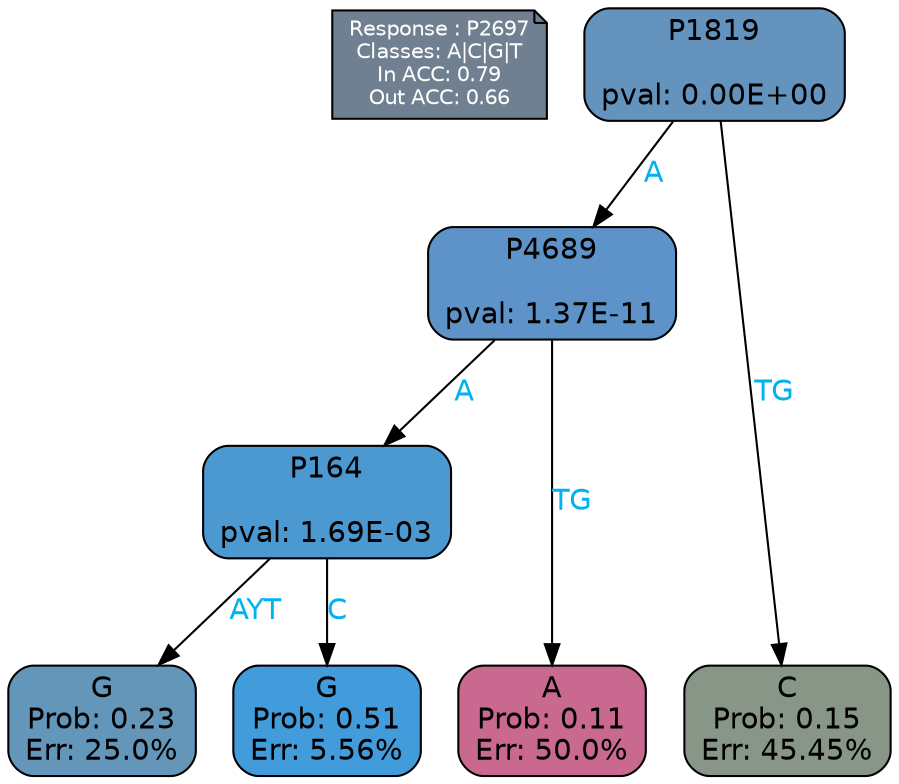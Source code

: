 digraph Tree {
node [shape=box, style="filled, rounded", color="black", fontname=helvetica] ;
graph [ranksep=equally, splines=polylines, bgcolor=transparent, dpi=600] ;
edge [fontname=helvetica] ;
LEGEND [label="Response : P2697
Classes: A|C|G|T
In ACC: 0.79
Out ACC: 0.66
",shape=note,align=left,style=filled,fillcolor="slategray",fontcolor="white",fontsize=10];1 [label="P1819

pval: 0.00E+00", fillcolor="#6493be"] ;
2 [label="P4689

pval: 1.37E-11", fillcolor="#5d93c8"] ;
3 [label="P164

pval: 1.69E-03", fillcolor="#4c99d1"] ;
4 [label="G
Prob: 0.23
Err: 25.0%", fillcolor="#6496ba"] ;
5 [label="G
Prob: 0.51
Err: 5.56%", fillcolor="#429bdb"] ;
6 [label="A
Prob: 0.11
Err: 50.0%", fillcolor="#ca698f"] ;
7 [label="C
Prob: 0.15
Err: 45.45%", fillcolor="#889687"] ;
1 -> 2 [label="A",fontcolor=deepskyblue2] ;
1 -> 7 [label="TG",fontcolor=deepskyblue2] ;
2 -> 3 [label="A",fontcolor=deepskyblue2] ;
2 -> 6 [label="TG",fontcolor=deepskyblue2] ;
3 -> 4 [label="AYT",fontcolor=deepskyblue2] ;
3 -> 5 [label="C",fontcolor=deepskyblue2] ;
{rank = same; 4;5;6;7;}{rank = same; LEGEND;1;}}